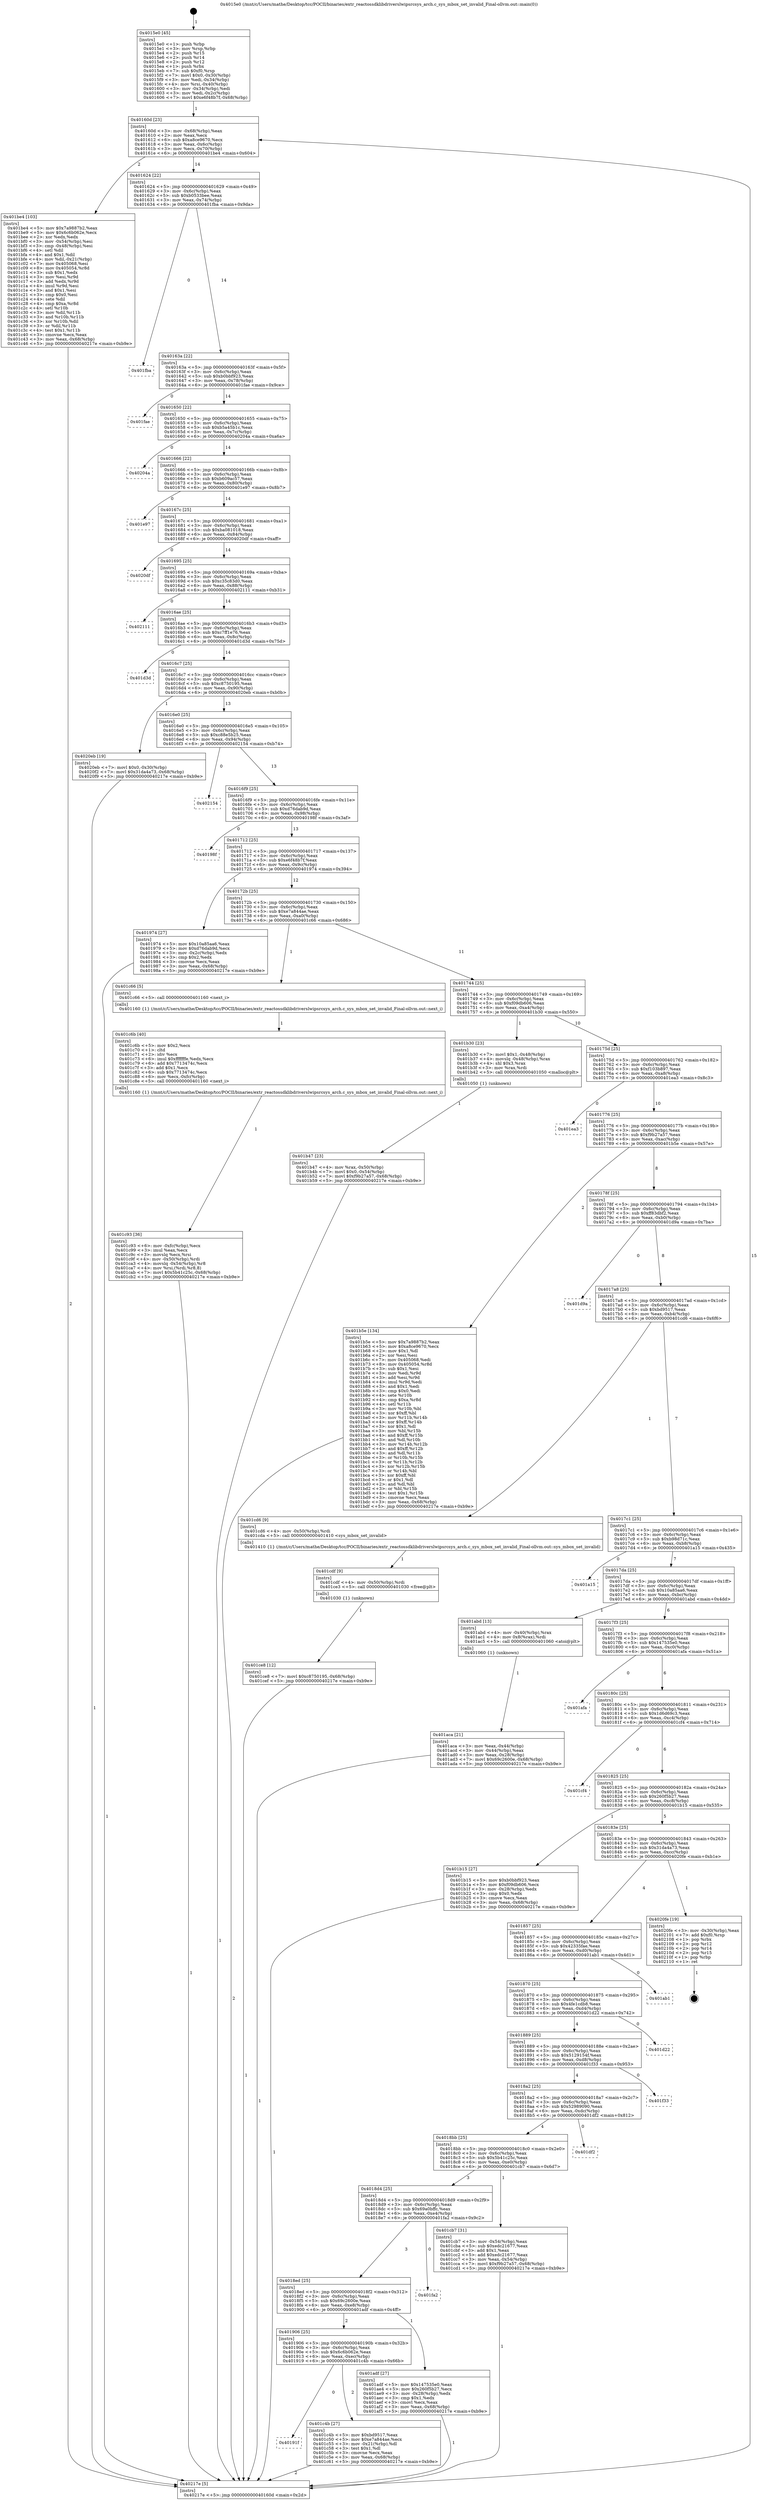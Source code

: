 digraph "0x4015e0" {
  label = "0x4015e0 (/mnt/c/Users/mathe/Desktop/tcc/POCII/binaries/extr_reactossdklibdriverslwipsrcsys_arch.c_sys_mbox_set_invalid_Final-ollvm.out::main(0))"
  labelloc = "t"
  node[shape=record]

  Entry [label="",width=0.3,height=0.3,shape=circle,fillcolor=black,style=filled]
  "0x40160d" [label="{
     0x40160d [23]\l
     | [instrs]\l
     &nbsp;&nbsp;0x40160d \<+3\>: mov -0x68(%rbp),%eax\l
     &nbsp;&nbsp;0x401610 \<+2\>: mov %eax,%ecx\l
     &nbsp;&nbsp;0x401612 \<+6\>: sub $0xa8ce9670,%ecx\l
     &nbsp;&nbsp;0x401618 \<+3\>: mov %eax,-0x6c(%rbp)\l
     &nbsp;&nbsp;0x40161b \<+3\>: mov %ecx,-0x70(%rbp)\l
     &nbsp;&nbsp;0x40161e \<+6\>: je 0000000000401be4 \<main+0x604\>\l
  }"]
  "0x401be4" [label="{
     0x401be4 [103]\l
     | [instrs]\l
     &nbsp;&nbsp;0x401be4 \<+5\>: mov $0x7a9887b2,%eax\l
     &nbsp;&nbsp;0x401be9 \<+5\>: mov $0x6c6b062e,%ecx\l
     &nbsp;&nbsp;0x401bee \<+2\>: xor %edx,%edx\l
     &nbsp;&nbsp;0x401bf0 \<+3\>: mov -0x54(%rbp),%esi\l
     &nbsp;&nbsp;0x401bf3 \<+3\>: cmp -0x48(%rbp),%esi\l
     &nbsp;&nbsp;0x401bf6 \<+4\>: setl %dil\l
     &nbsp;&nbsp;0x401bfa \<+4\>: and $0x1,%dil\l
     &nbsp;&nbsp;0x401bfe \<+4\>: mov %dil,-0x21(%rbp)\l
     &nbsp;&nbsp;0x401c02 \<+7\>: mov 0x405068,%esi\l
     &nbsp;&nbsp;0x401c09 \<+8\>: mov 0x405054,%r8d\l
     &nbsp;&nbsp;0x401c11 \<+3\>: sub $0x1,%edx\l
     &nbsp;&nbsp;0x401c14 \<+3\>: mov %esi,%r9d\l
     &nbsp;&nbsp;0x401c17 \<+3\>: add %edx,%r9d\l
     &nbsp;&nbsp;0x401c1a \<+4\>: imul %r9d,%esi\l
     &nbsp;&nbsp;0x401c1e \<+3\>: and $0x1,%esi\l
     &nbsp;&nbsp;0x401c21 \<+3\>: cmp $0x0,%esi\l
     &nbsp;&nbsp;0x401c24 \<+4\>: sete %dil\l
     &nbsp;&nbsp;0x401c28 \<+4\>: cmp $0xa,%r8d\l
     &nbsp;&nbsp;0x401c2c \<+4\>: setl %r10b\l
     &nbsp;&nbsp;0x401c30 \<+3\>: mov %dil,%r11b\l
     &nbsp;&nbsp;0x401c33 \<+3\>: and %r10b,%r11b\l
     &nbsp;&nbsp;0x401c36 \<+3\>: xor %r10b,%dil\l
     &nbsp;&nbsp;0x401c39 \<+3\>: or %dil,%r11b\l
     &nbsp;&nbsp;0x401c3c \<+4\>: test $0x1,%r11b\l
     &nbsp;&nbsp;0x401c40 \<+3\>: cmovne %ecx,%eax\l
     &nbsp;&nbsp;0x401c43 \<+3\>: mov %eax,-0x68(%rbp)\l
     &nbsp;&nbsp;0x401c46 \<+5\>: jmp 000000000040217e \<main+0xb9e\>\l
  }"]
  "0x401624" [label="{
     0x401624 [22]\l
     | [instrs]\l
     &nbsp;&nbsp;0x401624 \<+5\>: jmp 0000000000401629 \<main+0x49\>\l
     &nbsp;&nbsp;0x401629 \<+3\>: mov -0x6c(%rbp),%eax\l
     &nbsp;&nbsp;0x40162c \<+5\>: sub $0xb0533bee,%eax\l
     &nbsp;&nbsp;0x401631 \<+3\>: mov %eax,-0x74(%rbp)\l
     &nbsp;&nbsp;0x401634 \<+6\>: je 0000000000401fba \<main+0x9da\>\l
  }"]
  Exit [label="",width=0.3,height=0.3,shape=circle,fillcolor=black,style=filled,peripheries=2]
  "0x401fba" [label="{
     0x401fba\l
  }", style=dashed]
  "0x40163a" [label="{
     0x40163a [22]\l
     | [instrs]\l
     &nbsp;&nbsp;0x40163a \<+5\>: jmp 000000000040163f \<main+0x5f\>\l
     &nbsp;&nbsp;0x40163f \<+3\>: mov -0x6c(%rbp),%eax\l
     &nbsp;&nbsp;0x401642 \<+5\>: sub $0xb0bbf923,%eax\l
     &nbsp;&nbsp;0x401647 \<+3\>: mov %eax,-0x78(%rbp)\l
     &nbsp;&nbsp;0x40164a \<+6\>: je 0000000000401fae \<main+0x9ce\>\l
  }"]
  "0x401ce8" [label="{
     0x401ce8 [12]\l
     | [instrs]\l
     &nbsp;&nbsp;0x401ce8 \<+7\>: movl $0xc8750195,-0x68(%rbp)\l
     &nbsp;&nbsp;0x401cef \<+5\>: jmp 000000000040217e \<main+0xb9e\>\l
  }"]
  "0x401fae" [label="{
     0x401fae\l
  }", style=dashed]
  "0x401650" [label="{
     0x401650 [22]\l
     | [instrs]\l
     &nbsp;&nbsp;0x401650 \<+5\>: jmp 0000000000401655 \<main+0x75\>\l
     &nbsp;&nbsp;0x401655 \<+3\>: mov -0x6c(%rbp),%eax\l
     &nbsp;&nbsp;0x401658 \<+5\>: sub $0xb5a45b1c,%eax\l
     &nbsp;&nbsp;0x40165d \<+3\>: mov %eax,-0x7c(%rbp)\l
     &nbsp;&nbsp;0x401660 \<+6\>: je 000000000040204a \<main+0xa6a\>\l
  }"]
  "0x401cdf" [label="{
     0x401cdf [9]\l
     | [instrs]\l
     &nbsp;&nbsp;0x401cdf \<+4\>: mov -0x50(%rbp),%rdi\l
     &nbsp;&nbsp;0x401ce3 \<+5\>: call 0000000000401030 \<free@plt\>\l
     | [calls]\l
     &nbsp;&nbsp;0x401030 \{1\} (unknown)\l
  }"]
  "0x40204a" [label="{
     0x40204a\l
  }", style=dashed]
  "0x401666" [label="{
     0x401666 [22]\l
     | [instrs]\l
     &nbsp;&nbsp;0x401666 \<+5\>: jmp 000000000040166b \<main+0x8b\>\l
     &nbsp;&nbsp;0x40166b \<+3\>: mov -0x6c(%rbp),%eax\l
     &nbsp;&nbsp;0x40166e \<+5\>: sub $0xb609ac57,%eax\l
     &nbsp;&nbsp;0x401673 \<+3\>: mov %eax,-0x80(%rbp)\l
     &nbsp;&nbsp;0x401676 \<+6\>: je 0000000000401e97 \<main+0x8b7\>\l
  }"]
  "0x401c93" [label="{
     0x401c93 [36]\l
     | [instrs]\l
     &nbsp;&nbsp;0x401c93 \<+6\>: mov -0xfc(%rbp),%ecx\l
     &nbsp;&nbsp;0x401c99 \<+3\>: imul %eax,%ecx\l
     &nbsp;&nbsp;0x401c9c \<+3\>: movslq %ecx,%rsi\l
     &nbsp;&nbsp;0x401c9f \<+4\>: mov -0x50(%rbp),%rdi\l
     &nbsp;&nbsp;0x401ca3 \<+4\>: movslq -0x54(%rbp),%r8\l
     &nbsp;&nbsp;0x401ca7 \<+4\>: mov %rsi,(%rdi,%r8,8)\l
     &nbsp;&nbsp;0x401cab \<+7\>: movl $0x5b41c25c,-0x68(%rbp)\l
     &nbsp;&nbsp;0x401cb2 \<+5\>: jmp 000000000040217e \<main+0xb9e\>\l
  }"]
  "0x401e97" [label="{
     0x401e97\l
  }", style=dashed]
  "0x40167c" [label="{
     0x40167c [25]\l
     | [instrs]\l
     &nbsp;&nbsp;0x40167c \<+5\>: jmp 0000000000401681 \<main+0xa1\>\l
     &nbsp;&nbsp;0x401681 \<+3\>: mov -0x6c(%rbp),%eax\l
     &nbsp;&nbsp;0x401684 \<+5\>: sub $0xba081018,%eax\l
     &nbsp;&nbsp;0x401689 \<+6\>: mov %eax,-0x84(%rbp)\l
     &nbsp;&nbsp;0x40168f \<+6\>: je 00000000004020df \<main+0xaff\>\l
  }"]
  "0x401c6b" [label="{
     0x401c6b [40]\l
     | [instrs]\l
     &nbsp;&nbsp;0x401c6b \<+5\>: mov $0x2,%ecx\l
     &nbsp;&nbsp;0x401c70 \<+1\>: cltd\l
     &nbsp;&nbsp;0x401c71 \<+2\>: idiv %ecx\l
     &nbsp;&nbsp;0x401c73 \<+6\>: imul $0xfffffffe,%edx,%ecx\l
     &nbsp;&nbsp;0x401c79 \<+6\>: add $0x7713474c,%ecx\l
     &nbsp;&nbsp;0x401c7f \<+3\>: add $0x1,%ecx\l
     &nbsp;&nbsp;0x401c82 \<+6\>: sub $0x7713474c,%ecx\l
     &nbsp;&nbsp;0x401c88 \<+6\>: mov %ecx,-0xfc(%rbp)\l
     &nbsp;&nbsp;0x401c8e \<+5\>: call 0000000000401160 \<next_i\>\l
     | [calls]\l
     &nbsp;&nbsp;0x401160 \{1\} (/mnt/c/Users/mathe/Desktop/tcc/POCII/binaries/extr_reactossdklibdriverslwipsrcsys_arch.c_sys_mbox_set_invalid_Final-ollvm.out::next_i)\l
  }"]
  "0x4020df" [label="{
     0x4020df\l
  }", style=dashed]
  "0x401695" [label="{
     0x401695 [25]\l
     | [instrs]\l
     &nbsp;&nbsp;0x401695 \<+5\>: jmp 000000000040169a \<main+0xba\>\l
     &nbsp;&nbsp;0x40169a \<+3\>: mov -0x6c(%rbp),%eax\l
     &nbsp;&nbsp;0x40169d \<+5\>: sub $0xc35c83d0,%eax\l
     &nbsp;&nbsp;0x4016a2 \<+6\>: mov %eax,-0x88(%rbp)\l
     &nbsp;&nbsp;0x4016a8 \<+6\>: je 0000000000402111 \<main+0xb31\>\l
  }"]
  "0x40191f" [label="{
     0x40191f\l
  }", style=dashed]
  "0x402111" [label="{
     0x402111\l
  }", style=dashed]
  "0x4016ae" [label="{
     0x4016ae [25]\l
     | [instrs]\l
     &nbsp;&nbsp;0x4016ae \<+5\>: jmp 00000000004016b3 \<main+0xd3\>\l
     &nbsp;&nbsp;0x4016b3 \<+3\>: mov -0x6c(%rbp),%eax\l
     &nbsp;&nbsp;0x4016b6 \<+5\>: sub $0xc7ff1e76,%eax\l
     &nbsp;&nbsp;0x4016bb \<+6\>: mov %eax,-0x8c(%rbp)\l
     &nbsp;&nbsp;0x4016c1 \<+6\>: je 0000000000401d3d \<main+0x75d\>\l
  }"]
  "0x401c4b" [label="{
     0x401c4b [27]\l
     | [instrs]\l
     &nbsp;&nbsp;0x401c4b \<+5\>: mov $0xbd9517,%eax\l
     &nbsp;&nbsp;0x401c50 \<+5\>: mov $0xe7a844ae,%ecx\l
     &nbsp;&nbsp;0x401c55 \<+3\>: mov -0x21(%rbp),%dl\l
     &nbsp;&nbsp;0x401c58 \<+3\>: test $0x1,%dl\l
     &nbsp;&nbsp;0x401c5b \<+3\>: cmovne %ecx,%eax\l
     &nbsp;&nbsp;0x401c5e \<+3\>: mov %eax,-0x68(%rbp)\l
     &nbsp;&nbsp;0x401c61 \<+5\>: jmp 000000000040217e \<main+0xb9e\>\l
  }"]
  "0x401d3d" [label="{
     0x401d3d\l
  }", style=dashed]
  "0x4016c7" [label="{
     0x4016c7 [25]\l
     | [instrs]\l
     &nbsp;&nbsp;0x4016c7 \<+5\>: jmp 00000000004016cc \<main+0xec\>\l
     &nbsp;&nbsp;0x4016cc \<+3\>: mov -0x6c(%rbp),%eax\l
     &nbsp;&nbsp;0x4016cf \<+5\>: sub $0xc8750195,%eax\l
     &nbsp;&nbsp;0x4016d4 \<+6\>: mov %eax,-0x90(%rbp)\l
     &nbsp;&nbsp;0x4016da \<+6\>: je 00000000004020eb \<main+0xb0b\>\l
  }"]
  "0x401b47" [label="{
     0x401b47 [23]\l
     | [instrs]\l
     &nbsp;&nbsp;0x401b47 \<+4\>: mov %rax,-0x50(%rbp)\l
     &nbsp;&nbsp;0x401b4b \<+7\>: movl $0x0,-0x54(%rbp)\l
     &nbsp;&nbsp;0x401b52 \<+7\>: movl $0xf9b27a57,-0x68(%rbp)\l
     &nbsp;&nbsp;0x401b59 \<+5\>: jmp 000000000040217e \<main+0xb9e\>\l
  }"]
  "0x4020eb" [label="{
     0x4020eb [19]\l
     | [instrs]\l
     &nbsp;&nbsp;0x4020eb \<+7\>: movl $0x0,-0x30(%rbp)\l
     &nbsp;&nbsp;0x4020f2 \<+7\>: movl $0x31da4a73,-0x68(%rbp)\l
     &nbsp;&nbsp;0x4020f9 \<+5\>: jmp 000000000040217e \<main+0xb9e\>\l
  }"]
  "0x4016e0" [label="{
     0x4016e0 [25]\l
     | [instrs]\l
     &nbsp;&nbsp;0x4016e0 \<+5\>: jmp 00000000004016e5 \<main+0x105\>\l
     &nbsp;&nbsp;0x4016e5 \<+3\>: mov -0x6c(%rbp),%eax\l
     &nbsp;&nbsp;0x4016e8 \<+5\>: sub $0xc88e5b25,%eax\l
     &nbsp;&nbsp;0x4016ed \<+6\>: mov %eax,-0x94(%rbp)\l
     &nbsp;&nbsp;0x4016f3 \<+6\>: je 0000000000402154 \<main+0xb74\>\l
  }"]
  "0x401906" [label="{
     0x401906 [25]\l
     | [instrs]\l
     &nbsp;&nbsp;0x401906 \<+5\>: jmp 000000000040190b \<main+0x32b\>\l
     &nbsp;&nbsp;0x40190b \<+3\>: mov -0x6c(%rbp),%eax\l
     &nbsp;&nbsp;0x40190e \<+5\>: sub $0x6c6b062e,%eax\l
     &nbsp;&nbsp;0x401913 \<+6\>: mov %eax,-0xec(%rbp)\l
     &nbsp;&nbsp;0x401919 \<+6\>: je 0000000000401c4b \<main+0x66b\>\l
  }"]
  "0x402154" [label="{
     0x402154\l
  }", style=dashed]
  "0x4016f9" [label="{
     0x4016f9 [25]\l
     | [instrs]\l
     &nbsp;&nbsp;0x4016f9 \<+5\>: jmp 00000000004016fe \<main+0x11e\>\l
     &nbsp;&nbsp;0x4016fe \<+3\>: mov -0x6c(%rbp),%eax\l
     &nbsp;&nbsp;0x401701 \<+5\>: sub $0xd76dab9d,%eax\l
     &nbsp;&nbsp;0x401706 \<+6\>: mov %eax,-0x98(%rbp)\l
     &nbsp;&nbsp;0x40170c \<+6\>: je 000000000040198f \<main+0x3af\>\l
  }"]
  "0x401adf" [label="{
     0x401adf [27]\l
     | [instrs]\l
     &nbsp;&nbsp;0x401adf \<+5\>: mov $0x147535e0,%eax\l
     &nbsp;&nbsp;0x401ae4 \<+5\>: mov $0x260f5b27,%ecx\l
     &nbsp;&nbsp;0x401ae9 \<+3\>: mov -0x28(%rbp),%edx\l
     &nbsp;&nbsp;0x401aec \<+3\>: cmp $0x1,%edx\l
     &nbsp;&nbsp;0x401aef \<+3\>: cmovl %ecx,%eax\l
     &nbsp;&nbsp;0x401af2 \<+3\>: mov %eax,-0x68(%rbp)\l
     &nbsp;&nbsp;0x401af5 \<+5\>: jmp 000000000040217e \<main+0xb9e\>\l
  }"]
  "0x40198f" [label="{
     0x40198f\l
  }", style=dashed]
  "0x401712" [label="{
     0x401712 [25]\l
     | [instrs]\l
     &nbsp;&nbsp;0x401712 \<+5\>: jmp 0000000000401717 \<main+0x137\>\l
     &nbsp;&nbsp;0x401717 \<+3\>: mov -0x6c(%rbp),%eax\l
     &nbsp;&nbsp;0x40171a \<+5\>: sub $0xe6f48b7f,%eax\l
     &nbsp;&nbsp;0x40171f \<+6\>: mov %eax,-0x9c(%rbp)\l
     &nbsp;&nbsp;0x401725 \<+6\>: je 0000000000401974 \<main+0x394\>\l
  }"]
  "0x4018ed" [label="{
     0x4018ed [25]\l
     | [instrs]\l
     &nbsp;&nbsp;0x4018ed \<+5\>: jmp 00000000004018f2 \<main+0x312\>\l
     &nbsp;&nbsp;0x4018f2 \<+3\>: mov -0x6c(%rbp),%eax\l
     &nbsp;&nbsp;0x4018f5 \<+5\>: sub $0x69c2600e,%eax\l
     &nbsp;&nbsp;0x4018fa \<+6\>: mov %eax,-0xe8(%rbp)\l
     &nbsp;&nbsp;0x401900 \<+6\>: je 0000000000401adf \<main+0x4ff\>\l
  }"]
  "0x401974" [label="{
     0x401974 [27]\l
     | [instrs]\l
     &nbsp;&nbsp;0x401974 \<+5\>: mov $0x10a85aa6,%eax\l
     &nbsp;&nbsp;0x401979 \<+5\>: mov $0xd76dab9d,%ecx\l
     &nbsp;&nbsp;0x40197e \<+3\>: mov -0x2c(%rbp),%edx\l
     &nbsp;&nbsp;0x401981 \<+3\>: cmp $0x2,%edx\l
     &nbsp;&nbsp;0x401984 \<+3\>: cmovne %ecx,%eax\l
     &nbsp;&nbsp;0x401987 \<+3\>: mov %eax,-0x68(%rbp)\l
     &nbsp;&nbsp;0x40198a \<+5\>: jmp 000000000040217e \<main+0xb9e\>\l
  }"]
  "0x40172b" [label="{
     0x40172b [25]\l
     | [instrs]\l
     &nbsp;&nbsp;0x40172b \<+5\>: jmp 0000000000401730 \<main+0x150\>\l
     &nbsp;&nbsp;0x401730 \<+3\>: mov -0x6c(%rbp),%eax\l
     &nbsp;&nbsp;0x401733 \<+5\>: sub $0xe7a844ae,%eax\l
     &nbsp;&nbsp;0x401738 \<+6\>: mov %eax,-0xa0(%rbp)\l
     &nbsp;&nbsp;0x40173e \<+6\>: je 0000000000401c66 \<main+0x686\>\l
  }"]
  "0x40217e" [label="{
     0x40217e [5]\l
     | [instrs]\l
     &nbsp;&nbsp;0x40217e \<+5\>: jmp 000000000040160d \<main+0x2d\>\l
  }"]
  "0x4015e0" [label="{
     0x4015e0 [45]\l
     | [instrs]\l
     &nbsp;&nbsp;0x4015e0 \<+1\>: push %rbp\l
     &nbsp;&nbsp;0x4015e1 \<+3\>: mov %rsp,%rbp\l
     &nbsp;&nbsp;0x4015e4 \<+2\>: push %r15\l
     &nbsp;&nbsp;0x4015e6 \<+2\>: push %r14\l
     &nbsp;&nbsp;0x4015e8 \<+2\>: push %r12\l
     &nbsp;&nbsp;0x4015ea \<+1\>: push %rbx\l
     &nbsp;&nbsp;0x4015eb \<+7\>: sub $0xf0,%rsp\l
     &nbsp;&nbsp;0x4015f2 \<+7\>: movl $0x0,-0x30(%rbp)\l
     &nbsp;&nbsp;0x4015f9 \<+3\>: mov %edi,-0x34(%rbp)\l
     &nbsp;&nbsp;0x4015fc \<+4\>: mov %rsi,-0x40(%rbp)\l
     &nbsp;&nbsp;0x401600 \<+3\>: mov -0x34(%rbp),%edi\l
     &nbsp;&nbsp;0x401603 \<+3\>: mov %edi,-0x2c(%rbp)\l
     &nbsp;&nbsp;0x401606 \<+7\>: movl $0xe6f48b7f,-0x68(%rbp)\l
  }"]
  "0x401fa2" [label="{
     0x401fa2\l
  }", style=dashed]
  "0x401c66" [label="{
     0x401c66 [5]\l
     | [instrs]\l
     &nbsp;&nbsp;0x401c66 \<+5\>: call 0000000000401160 \<next_i\>\l
     | [calls]\l
     &nbsp;&nbsp;0x401160 \{1\} (/mnt/c/Users/mathe/Desktop/tcc/POCII/binaries/extr_reactossdklibdriverslwipsrcsys_arch.c_sys_mbox_set_invalid_Final-ollvm.out::next_i)\l
  }"]
  "0x401744" [label="{
     0x401744 [25]\l
     | [instrs]\l
     &nbsp;&nbsp;0x401744 \<+5\>: jmp 0000000000401749 \<main+0x169\>\l
     &nbsp;&nbsp;0x401749 \<+3\>: mov -0x6c(%rbp),%eax\l
     &nbsp;&nbsp;0x40174c \<+5\>: sub $0xf09db606,%eax\l
     &nbsp;&nbsp;0x401751 \<+6\>: mov %eax,-0xa4(%rbp)\l
     &nbsp;&nbsp;0x401757 \<+6\>: je 0000000000401b30 \<main+0x550\>\l
  }"]
  "0x4018d4" [label="{
     0x4018d4 [25]\l
     | [instrs]\l
     &nbsp;&nbsp;0x4018d4 \<+5\>: jmp 00000000004018d9 \<main+0x2f9\>\l
     &nbsp;&nbsp;0x4018d9 \<+3\>: mov -0x6c(%rbp),%eax\l
     &nbsp;&nbsp;0x4018dc \<+5\>: sub $0x69a0bffc,%eax\l
     &nbsp;&nbsp;0x4018e1 \<+6\>: mov %eax,-0xe4(%rbp)\l
     &nbsp;&nbsp;0x4018e7 \<+6\>: je 0000000000401fa2 \<main+0x9c2\>\l
  }"]
  "0x401b30" [label="{
     0x401b30 [23]\l
     | [instrs]\l
     &nbsp;&nbsp;0x401b30 \<+7\>: movl $0x1,-0x48(%rbp)\l
     &nbsp;&nbsp;0x401b37 \<+4\>: movslq -0x48(%rbp),%rax\l
     &nbsp;&nbsp;0x401b3b \<+4\>: shl $0x3,%rax\l
     &nbsp;&nbsp;0x401b3f \<+3\>: mov %rax,%rdi\l
     &nbsp;&nbsp;0x401b42 \<+5\>: call 0000000000401050 \<malloc@plt\>\l
     | [calls]\l
     &nbsp;&nbsp;0x401050 \{1\} (unknown)\l
  }"]
  "0x40175d" [label="{
     0x40175d [25]\l
     | [instrs]\l
     &nbsp;&nbsp;0x40175d \<+5\>: jmp 0000000000401762 \<main+0x182\>\l
     &nbsp;&nbsp;0x401762 \<+3\>: mov -0x6c(%rbp),%eax\l
     &nbsp;&nbsp;0x401765 \<+5\>: sub $0xf103b897,%eax\l
     &nbsp;&nbsp;0x40176a \<+6\>: mov %eax,-0xa8(%rbp)\l
     &nbsp;&nbsp;0x401770 \<+6\>: je 0000000000401ea3 \<main+0x8c3\>\l
  }"]
  "0x401cb7" [label="{
     0x401cb7 [31]\l
     | [instrs]\l
     &nbsp;&nbsp;0x401cb7 \<+3\>: mov -0x54(%rbp),%eax\l
     &nbsp;&nbsp;0x401cba \<+5\>: sub $0xedc21677,%eax\l
     &nbsp;&nbsp;0x401cbf \<+3\>: add $0x1,%eax\l
     &nbsp;&nbsp;0x401cc2 \<+5\>: add $0xedc21677,%eax\l
     &nbsp;&nbsp;0x401cc7 \<+3\>: mov %eax,-0x54(%rbp)\l
     &nbsp;&nbsp;0x401cca \<+7\>: movl $0xf9b27a57,-0x68(%rbp)\l
     &nbsp;&nbsp;0x401cd1 \<+5\>: jmp 000000000040217e \<main+0xb9e\>\l
  }"]
  "0x401ea3" [label="{
     0x401ea3\l
  }", style=dashed]
  "0x401776" [label="{
     0x401776 [25]\l
     | [instrs]\l
     &nbsp;&nbsp;0x401776 \<+5\>: jmp 000000000040177b \<main+0x19b\>\l
     &nbsp;&nbsp;0x40177b \<+3\>: mov -0x6c(%rbp),%eax\l
     &nbsp;&nbsp;0x40177e \<+5\>: sub $0xf9b27a57,%eax\l
     &nbsp;&nbsp;0x401783 \<+6\>: mov %eax,-0xac(%rbp)\l
     &nbsp;&nbsp;0x401789 \<+6\>: je 0000000000401b5e \<main+0x57e\>\l
  }"]
  "0x4018bb" [label="{
     0x4018bb [25]\l
     | [instrs]\l
     &nbsp;&nbsp;0x4018bb \<+5\>: jmp 00000000004018c0 \<main+0x2e0\>\l
     &nbsp;&nbsp;0x4018c0 \<+3\>: mov -0x6c(%rbp),%eax\l
     &nbsp;&nbsp;0x4018c3 \<+5\>: sub $0x5b41c25c,%eax\l
     &nbsp;&nbsp;0x4018c8 \<+6\>: mov %eax,-0xe0(%rbp)\l
     &nbsp;&nbsp;0x4018ce \<+6\>: je 0000000000401cb7 \<main+0x6d7\>\l
  }"]
  "0x401b5e" [label="{
     0x401b5e [134]\l
     | [instrs]\l
     &nbsp;&nbsp;0x401b5e \<+5\>: mov $0x7a9887b2,%eax\l
     &nbsp;&nbsp;0x401b63 \<+5\>: mov $0xa8ce9670,%ecx\l
     &nbsp;&nbsp;0x401b68 \<+2\>: mov $0x1,%dl\l
     &nbsp;&nbsp;0x401b6a \<+2\>: xor %esi,%esi\l
     &nbsp;&nbsp;0x401b6c \<+7\>: mov 0x405068,%edi\l
     &nbsp;&nbsp;0x401b73 \<+8\>: mov 0x405054,%r8d\l
     &nbsp;&nbsp;0x401b7b \<+3\>: sub $0x1,%esi\l
     &nbsp;&nbsp;0x401b7e \<+3\>: mov %edi,%r9d\l
     &nbsp;&nbsp;0x401b81 \<+3\>: add %esi,%r9d\l
     &nbsp;&nbsp;0x401b84 \<+4\>: imul %r9d,%edi\l
     &nbsp;&nbsp;0x401b88 \<+3\>: and $0x1,%edi\l
     &nbsp;&nbsp;0x401b8b \<+3\>: cmp $0x0,%edi\l
     &nbsp;&nbsp;0x401b8e \<+4\>: sete %r10b\l
     &nbsp;&nbsp;0x401b92 \<+4\>: cmp $0xa,%r8d\l
     &nbsp;&nbsp;0x401b96 \<+4\>: setl %r11b\l
     &nbsp;&nbsp;0x401b9a \<+3\>: mov %r10b,%bl\l
     &nbsp;&nbsp;0x401b9d \<+3\>: xor $0xff,%bl\l
     &nbsp;&nbsp;0x401ba0 \<+3\>: mov %r11b,%r14b\l
     &nbsp;&nbsp;0x401ba3 \<+4\>: xor $0xff,%r14b\l
     &nbsp;&nbsp;0x401ba7 \<+3\>: xor $0x1,%dl\l
     &nbsp;&nbsp;0x401baa \<+3\>: mov %bl,%r15b\l
     &nbsp;&nbsp;0x401bad \<+4\>: and $0xff,%r15b\l
     &nbsp;&nbsp;0x401bb1 \<+3\>: and %dl,%r10b\l
     &nbsp;&nbsp;0x401bb4 \<+3\>: mov %r14b,%r12b\l
     &nbsp;&nbsp;0x401bb7 \<+4\>: and $0xff,%r12b\l
     &nbsp;&nbsp;0x401bbb \<+3\>: and %dl,%r11b\l
     &nbsp;&nbsp;0x401bbe \<+3\>: or %r10b,%r15b\l
     &nbsp;&nbsp;0x401bc1 \<+3\>: or %r11b,%r12b\l
     &nbsp;&nbsp;0x401bc4 \<+3\>: xor %r12b,%r15b\l
     &nbsp;&nbsp;0x401bc7 \<+3\>: or %r14b,%bl\l
     &nbsp;&nbsp;0x401bca \<+3\>: xor $0xff,%bl\l
     &nbsp;&nbsp;0x401bcd \<+3\>: or $0x1,%dl\l
     &nbsp;&nbsp;0x401bd0 \<+2\>: and %dl,%bl\l
     &nbsp;&nbsp;0x401bd2 \<+3\>: or %bl,%r15b\l
     &nbsp;&nbsp;0x401bd5 \<+4\>: test $0x1,%r15b\l
     &nbsp;&nbsp;0x401bd9 \<+3\>: cmovne %ecx,%eax\l
     &nbsp;&nbsp;0x401bdc \<+3\>: mov %eax,-0x68(%rbp)\l
     &nbsp;&nbsp;0x401bdf \<+5\>: jmp 000000000040217e \<main+0xb9e\>\l
  }"]
  "0x40178f" [label="{
     0x40178f [25]\l
     | [instrs]\l
     &nbsp;&nbsp;0x40178f \<+5\>: jmp 0000000000401794 \<main+0x1b4\>\l
     &nbsp;&nbsp;0x401794 \<+3\>: mov -0x6c(%rbp),%eax\l
     &nbsp;&nbsp;0x401797 \<+5\>: sub $0xff83dbf2,%eax\l
     &nbsp;&nbsp;0x40179c \<+6\>: mov %eax,-0xb0(%rbp)\l
     &nbsp;&nbsp;0x4017a2 \<+6\>: je 0000000000401d9a \<main+0x7ba\>\l
  }"]
  "0x401df2" [label="{
     0x401df2\l
  }", style=dashed]
  "0x401d9a" [label="{
     0x401d9a\l
  }", style=dashed]
  "0x4017a8" [label="{
     0x4017a8 [25]\l
     | [instrs]\l
     &nbsp;&nbsp;0x4017a8 \<+5\>: jmp 00000000004017ad \<main+0x1cd\>\l
     &nbsp;&nbsp;0x4017ad \<+3\>: mov -0x6c(%rbp),%eax\l
     &nbsp;&nbsp;0x4017b0 \<+5\>: sub $0xbd9517,%eax\l
     &nbsp;&nbsp;0x4017b5 \<+6\>: mov %eax,-0xb4(%rbp)\l
     &nbsp;&nbsp;0x4017bb \<+6\>: je 0000000000401cd6 \<main+0x6f6\>\l
  }"]
  "0x4018a2" [label="{
     0x4018a2 [25]\l
     | [instrs]\l
     &nbsp;&nbsp;0x4018a2 \<+5\>: jmp 00000000004018a7 \<main+0x2c7\>\l
     &nbsp;&nbsp;0x4018a7 \<+3\>: mov -0x6c(%rbp),%eax\l
     &nbsp;&nbsp;0x4018aa \<+5\>: sub $0x52989090,%eax\l
     &nbsp;&nbsp;0x4018af \<+6\>: mov %eax,-0xdc(%rbp)\l
     &nbsp;&nbsp;0x4018b5 \<+6\>: je 0000000000401df2 \<main+0x812\>\l
  }"]
  "0x401cd6" [label="{
     0x401cd6 [9]\l
     | [instrs]\l
     &nbsp;&nbsp;0x401cd6 \<+4\>: mov -0x50(%rbp),%rdi\l
     &nbsp;&nbsp;0x401cda \<+5\>: call 0000000000401410 \<sys_mbox_set_invalid\>\l
     | [calls]\l
     &nbsp;&nbsp;0x401410 \{1\} (/mnt/c/Users/mathe/Desktop/tcc/POCII/binaries/extr_reactossdklibdriverslwipsrcsys_arch.c_sys_mbox_set_invalid_Final-ollvm.out::sys_mbox_set_invalid)\l
  }"]
  "0x4017c1" [label="{
     0x4017c1 [25]\l
     | [instrs]\l
     &nbsp;&nbsp;0x4017c1 \<+5\>: jmp 00000000004017c6 \<main+0x1e6\>\l
     &nbsp;&nbsp;0x4017c6 \<+3\>: mov -0x6c(%rbp),%eax\l
     &nbsp;&nbsp;0x4017c9 \<+5\>: sub $0xb98d71c,%eax\l
     &nbsp;&nbsp;0x4017ce \<+6\>: mov %eax,-0xb8(%rbp)\l
     &nbsp;&nbsp;0x4017d4 \<+6\>: je 0000000000401a15 \<main+0x435\>\l
  }"]
  "0x401f33" [label="{
     0x401f33\l
  }", style=dashed]
  "0x401a15" [label="{
     0x401a15\l
  }", style=dashed]
  "0x4017da" [label="{
     0x4017da [25]\l
     | [instrs]\l
     &nbsp;&nbsp;0x4017da \<+5\>: jmp 00000000004017df \<main+0x1ff\>\l
     &nbsp;&nbsp;0x4017df \<+3\>: mov -0x6c(%rbp),%eax\l
     &nbsp;&nbsp;0x4017e2 \<+5\>: sub $0x10a85aa6,%eax\l
     &nbsp;&nbsp;0x4017e7 \<+6\>: mov %eax,-0xbc(%rbp)\l
     &nbsp;&nbsp;0x4017ed \<+6\>: je 0000000000401abd \<main+0x4dd\>\l
  }"]
  "0x401889" [label="{
     0x401889 [25]\l
     | [instrs]\l
     &nbsp;&nbsp;0x401889 \<+5\>: jmp 000000000040188e \<main+0x2ae\>\l
     &nbsp;&nbsp;0x40188e \<+3\>: mov -0x6c(%rbp),%eax\l
     &nbsp;&nbsp;0x401891 \<+5\>: sub $0x5129154f,%eax\l
     &nbsp;&nbsp;0x401896 \<+6\>: mov %eax,-0xd8(%rbp)\l
     &nbsp;&nbsp;0x40189c \<+6\>: je 0000000000401f33 \<main+0x953\>\l
  }"]
  "0x401abd" [label="{
     0x401abd [13]\l
     | [instrs]\l
     &nbsp;&nbsp;0x401abd \<+4\>: mov -0x40(%rbp),%rax\l
     &nbsp;&nbsp;0x401ac1 \<+4\>: mov 0x8(%rax),%rdi\l
     &nbsp;&nbsp;0x401ac5 \<+5\>: call 0000000000401060 \<atoi@plt\>\l
     | [calls]\l
     &nbsp;&nbsp;0x401060 \{1\} (unknown)\l
  }"]
  "0x4017f3" [label="{
     0x4017f3 [25]\l
     | [instrs]\l
     &nbsp;&nbsp;0x4017f3 \<+5\>: jmp 00000000004017f8 \<main+0x218\>\l
     &nbsp;&nbsp;0x4017f8 \<+3\>: mov -0x6c(%rbp),%eax\l
     &nbsp;&nbsp;0x4017fb \<+5\>: sub $0x147535e0,%eax\l
     &nbsp;&nbsp;0x401800 \<+6\>: mov %eax,-0xc0(%rbp)\l
     &nbsp;&nbsp;0x401806 \<+6\>: je 0000000000401afa \<main+0x51a\>\l
  }"]
  "0x401aca" [label="{
     0x401aca [21]\l
     | [instrs]\l
     &nbsp;&nbsp;0x401aca \<+3\>: mov %eax,-0x44(%rbp)\l
     &nbsp;&nbsp;0x401acd \<+3\>: mov -0x44(%rbp),%eax\l
     &nbsp;&nbsp;0x401ad0 \<+3\>: mov %eax,-0x28(%rbp)\l
     &nbsp;&nbsp;0x401ad3 \<+7\>: movl $0x69c2600e,-0x68(%rbp)\l
     &nbsp;&nbsp;0x401ada \<+5\>: jmp 000000000040217e \<main+0xb9e\>\l
  }"]
  "0x401d22" [label="{
     0x401d22\l
  }", style=dashed]
  "0x401afa" [label="{
     0x401afa\l
  }", style=dashed]
  "0x40180c" [label="{
     0x40180c [25]\l
     | [instrs]\l
     &nbsp;&nbsp;0x40180c \<+5\>: jmp 0000000000401811 \<main+0x231\>\l
     &nbsp;&nbsp;0x401811 \<+3\>: mov -0x6c(%rbp),%eax\l
     &nbsp;&nbsp;0x401814 \<+5\>: sub $0x1d6d69c3,%eax\l
     &nbsp;&nbsp;0x401819 \<+6\>: mov %eax,-0xc4(%rbp)\l
     &nbsp;&nbsp;0x40181f \<+6\>: je 0000000000401cf4 \<main+0x714\>\l
  }"]
  "0x401870" [label="{
     0x401870 [25]\l
     | [instrs]\l
     &nbsp;&nbsp;0x401870 \<+5\>: jmp 0000000000401875 \<main+0x295\>\l
     &nbsp;&nbsp;0x401875 \<+3\>: mov -0x6c(%rbp),%eax\l
     &nbsp;&nbsp;0x401878 \<+5\>: sub $0x4fe1cdb8,%eax\l
     &nbsp;&nbsp;0x40187d \<+6\>: mov %eax,-0xd4(%rbp)\l
     &nbsp;&nbsp;0x401883 \<+6\>: je 0000000000401d22 \<main+0x742\>\l
  }"]
  "0x401cf4" [label="{
     0x401cf4\l
  }", style=dashed]
  "0x401825" [label="{
     0x401825 [25]\l
     | [instrs]\l
     &nbsp;&nbsp;0x401825 \<+5\>: jmp 000000000040182a \<main+0x24a\>\l
     &nbsp;&nbsp;0x40182a \<+3\>: mov -0x6c(%rbp),%eax\l
     &nbsp;&nbsp;0x40182d \<+5\>: sub $0x260f5b27,%eax\l
     &nbsp;&nbsp;0x401832 \<+6\>: mov %eax,-0xc8(%rbp)\l
     &nbsp;&nbsp;0x401838 \<+6\>: je 0000000000401b15 \<main+0x535\>\l
  }"]
  "0x401ab1" [label="{
     0x401ab1\l
  }", style=dashed]
  "0x401b15" [label="{
     0x401b15 [27]\l
     | [instrs]\l
     &nbsp;&nbsp;0x401b15 \<+5\>: mov $0xb0bbf923,%eax\l
     &nbsp;&nbsp;0x401b1a \<+5\>: mov $0xf09db606,%ecx\l
     &nbsp;&nbsp;0x401b1f \<+3\>: mov -0x28(%rbp),%edx\l
     &nbsp;&nbsp;0x401b22 \<+3\>: cmp $0x0,%edx\l
     &nbsp;&nbsp;0x401b25 \<+3\>: cmove %ecx,%eax\l
     &nbsp;&nbsp;0x401b28 \<+3\>: mov %eax,-0x68(%rbp)\l
     &nbsp;&nbsp;0x401b2b \<+5\>: jmp 000000000040217e \<main+0xb9e\>\l
  }"]
  "0x40183e" [label="{
     0x40183e [25]\l
     | [instrs]\l
     &nbsp;&nbsp;0x40183e \<+5\>: jmp 0000000000401843 \<main+0x263\>\l
     &nbsp;&nbsp;0x401843 \<+3\>: mov -0x6c(%rbp),%eax\l
     &nbsp;&nbsp;0x401846 \<+5\>: sub $0x31da4a73,%eax\l
     &nbsp;&nbsp;0x40184b \<+6\>: mov %eax,-0xcc(%rbp)\l
     &nbsp;&nbsp;0x401851 \<+6\>: je 00000000004020fe \<main+0xb1e\>\l
  }"]
  "0x401857" [label="{
     0x401857 [25]\l
     | [instrs]\l
     &nbsp;&nbsp;0x401857 \<+5\>: jmp 000000000040185c \<main+0x27c\>\l
     &nbsp;&nbsp;0x40185c \<+3\>: mov -0x6c(%rbp),%eax\l
     &nbsp;&nbsp;0x40185f \<+5\>: sub $0x42335fae,%eax\l
     &nbsp;&nbsp;0x401864 \<+6\>: mov %eax,-0xd0(%rbp)\l
     &nbsp;&nbsp;0x40186a \<+6\>: je 0000000000401ab1 \<main+0x4d1\>\l
  }"]
  "0x4020fe" [label="{
     0x4020fe [19]\l
     | [instrs]\l
     &nbsp;&nbsp;0x4020fe \<+3\>: mov -0x30(%rbp),%eax\l
     &nbsp;&nbsp;0x402101 \<+7\>: add $0xf0,%rsp\l
     &nbsp;&nbsp;0x402108 \<+1\>: pop %rbx\l
     &nbsp;&nbsp;0x402109 \<+2\>: pop %r12\l
     &nbsp;&nbsp;0x40210b \<+2\>: pop %r14\l
     &nbsp;&nbsp;0x40210d \<+2\>: pop %r15\l
     &nbsp;&nbsp;0x40210f \<+1\>: pop %rbp\l
     &nbsp;&nbsp;0x402110 \<+1\>: ret\l
  }"]
  Entry -> "0x4015e0" [label=" 1"]
  "0x40160d" -> "0x401be4" [label=" 2"]
  "0x40160d" -> "0x401624" [label=" 14"]
  "0x4020fe" -> Exit [label=" 1"]
  "0x401624" -> "0x401fba" [label=" 0"]
  "0x401624" -> "0x40163a" [label=" 14"]
  "0x4020eb" -> "0x40217e" [label=" 1"]
  "0x40163a" -> "0x401fae" [label=" 0"]
  "0x40163a" -> "0x401650" [label=" 14"]
  "0x401ce8" -> "0x40217e" [label=" 1"]
  "0x401650" -> "0x40204a" [label=" 0"]
  "0x401650" -> "0x401666" [label=" 14"]
  "0x401cdf" -> "0x401ce8" [label=" 1"]
  "0x401666" -> "0x401e97" [label=" 0"]
  "0x401666" -> "0x40167c" [label=" 14"]
  "0x401cd6" -> "0x401cdf" [label=" 1"]
  "0x40167c" -> "0x4020df" [label=" 0"]
  "0x40167c" -> "0x401695" [label=" 14"]
  "0x401cb7" -> "0x40217e" [label=" 1"]
  "0x401695" -> "0x402111" [label=" 0"]
  "0x401695" -> "0x4016ae" [label=" 14"]
  "0x401c93" -> "0x40217e" [label=" 1"]
  "0x4016ae" -> "0x401d3d" [label=" 0"]
  "0x4016ae" -> "0x4016c7" [label=" 14"]
  "0x401c6b" -> "0x401c93" [label=" 1"]
  "0x4016c7" -> "0x4020eb" [label=" 1"]
  "0x4016c7" -> "0x4016e0" [label=" 13"]
  "0x401c4b" -> "0x40217e" [label=" 2"]
  "0x4016e0" -> "0x402154" [label=" 0"]
  "0x4016e0" -> "0x4016f9" [label=" 13"]
  "0x401906" -> "0x40191f" [label=" 0"]
  "0x4016f9" -> "0x40198f" [label=" 0"]
  "0x4016f9" -> "0x401712" [label=" 13"]
  "0x401906" -> "0x401c4b" [label=" 2"]
  "0x401712" -> "0x401974" [label=" 1"]
  "0x401712" -> "0x40172b" [label=" 12"]
  "0x401974" -> "0x40217e" [label=" 1"]
  "0x4015e0" -> "0x40160d" [label=" 1"]
  "0x40217e" -> "0x40160d" [label=" 15"]
  "0x401be4" -> "0x40217e" [label=" 2"]
  "0x40172b" -> "0x401c66" [label=" 1"]
  "0x40172b" -> "0x401744" [label=" 11"]
  "0x401b5e" -> "0x40217e" [label=" 2"]
  "0x401744" -> "0x401b30" [label=" 1"]
  "0x401744" -> "0x40175d" [label=" 10"]
  "0x401b30" -> "0x401b47" [label=" 1"]
  "0x40175d" -> "0x401ea3" [label=" 0"]
  "0x40175d" -> "0x401776" [label=" 10"]
  "0x401b15" -> "0x40217e" [label=" 1"]
  "0x401776" -> "0x401b5e" [label=" 2"]
  "0x401776" -> "0x40178f" [label=" 8"]
  "0x4018ed" -> "0x401906" [label=" 2"]
  "0x40178f" -> "0x401d9a" [label=" 0"]
  "0x40178f" -> "0x4017a8" [label=" 8"]
  "0x4018ed" -> "0x401adf" [label=" 1"]
  "0x4017a8" -> "0x401cd6" [label=" 1"]
  "0x4017a8" -> "0x4017c1" [label=" 7"]
  "0x4018d4" -> "0x4018ed" [label=" 3"]
  "0x4017c1" -> "0x401a15" [label=" 0"]
  "0x4017c1" -> "0x4017da" [label=" 7"]
  "0x4018d4" -> "0x401fa2" [label=" 0"]
  "0x4017da" -> "0x401abd" [label=" 1"]
  "0x4017da" -> "0x4017f3" [label=" 6"]
  "0x401abd" -> "0x401aca" [label=" 1"]
  "0x401aca" -> "0x40217e" [label=" 1"]
  "0x4018bb" -> "0x4018d4" [label=" 3"]
  "0x4017f3" -> "0x401afa" [label=" 0"]
  "0x4017f3" -> "0x40180c" [label=" 6"]
  "0x4018bb" -> "0x401cb7" [label=" 1"]
  "0x40180c" -> "0x401cf4" [label=" 0"]
  "0x40180c" -> "0x401825" [label=" 6"]
  "0x4018a2" -> "0x4018bb" [label=" 4"]
  "0x401825" -> "0x401b15" [label=" 1"]
  "0x401825" -> "0x40183e" [label=" 5"]
  "0x4018a2" -> "0x401df2" [label=" 0"]
  "0x40183e" -> "0x4020fe" [label=" 1"]
  "0x40183e" -> "0x401857" [label=" 4"]
  "0x401c66" -> "0x401c6b" [label=" 1"]
  "0x401857" -> "0x401ab1" [label=" 0"]
  "0x401857" -> "0x401870" [label=" 4"]
  "0x401adf" -> "0x40217e" [label=" 1"]
  "0x401870" -> "0x401d22" [label=" 0"]
  "0x401870" -> "0x401889" [label=" 4"]
  "0x401b47" -> "0x40217e" [label=" 1"]
  "0x401889" -> "0x401f33" [label=" 0"]
  "0x401889" -> "0x4018a2" [label=" 4"]
}
